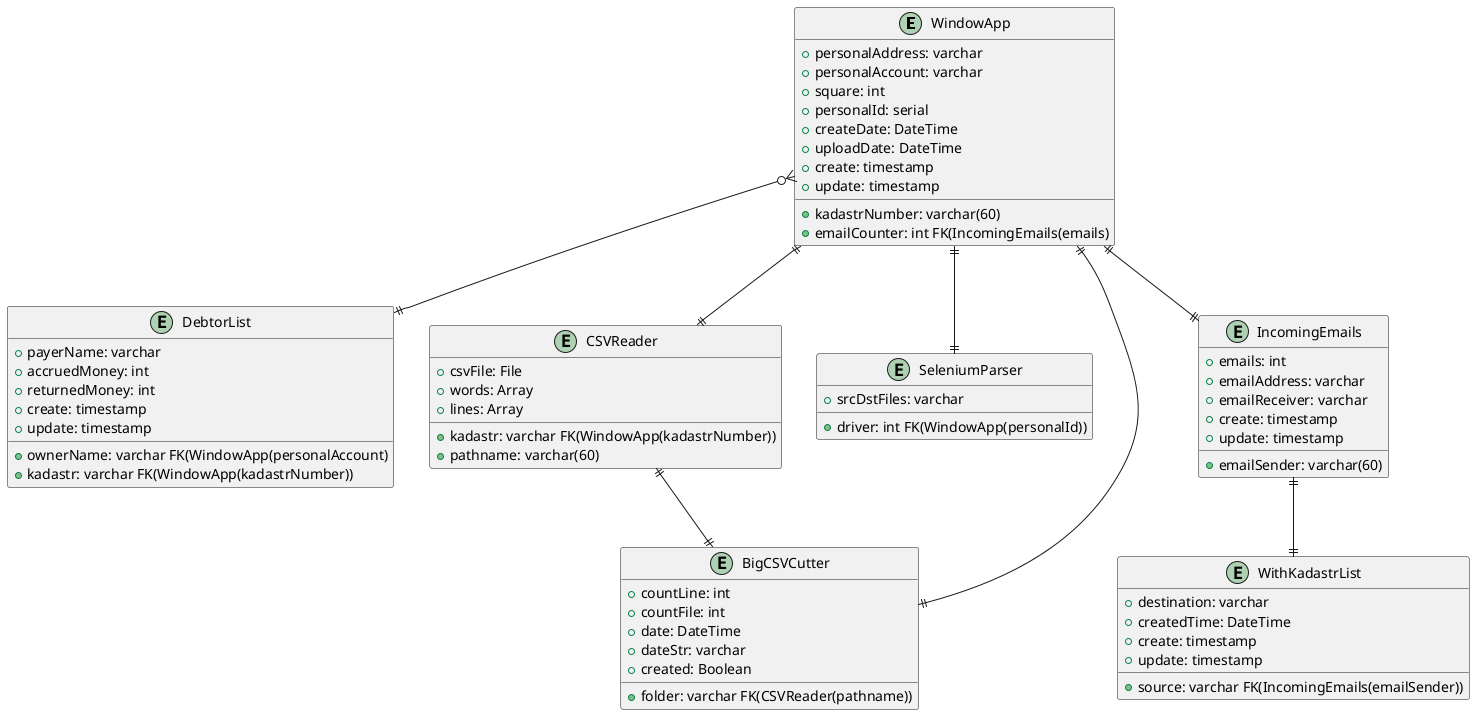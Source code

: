 @startuml

entity WindowApp {
    + kadastrNumber: varchar(60)
    + personalAddress: varchar
    + personalAccount: varchar
    + square: int
    + emailCounter: int FK(IncomingEmails(emails)
    + personalId: serial
    + createDate: DateTime
    + uploadDate: DateTime
    + create: timestamp
    + update: timestamp
}
entity DebtorList{
    + ownerName: varchar FK(WindowApp(personalAccount)
    + payerName: varchar
    + accruedMoney: int
    + returnedMoney: int
    + create: timestamp
    + update: timestamp
    + kadastr: varchar FK(WindowApp(kadastrNumber))

}
entity CSVReader{
+ kadastr: varchar FK(WindowApp(kadastrNumber))
    + pathname: varchar(60)
    + csvFile: File
    + words: Array
    + lines: Array
}
entity SeleniumParser{
   + driver: int FK(WindowApp(personalId))
   + srcDstFiles: varchar
}
entity IncomingEmails{
    + emails: int
    +  emailAddress: varchar
    +  emailSender: varchar(60)
    +  emailReceiver: varchar
    + create: timestamp
    + update: timestamp
}
entity BigCSVCutter{
   +  countLine: int
   +  countFile: int
   +  date: DateTime
   +  dateStr: varchar
   +  folder: varchar FK(CSVReader(pathname))
   +  created: Boolean
}
entity WithKadastrList{
   +  source: varchar FK(IncomingEmails(emailSender))
   + destination: varchar
    +  createdTime: DateTime
    + create: timestamp
    + update: timestamp
}

WindowApp ||--|| SeleniumParser
WindowApp ||--|| CSVReader
WindowApp }o--|| DebtorList
WindowApp ||--|| IncomingEmails
WindowApp ||--|| BigCSVCutter
CSVReader ||--|| BigCSVCutter
IncomingEmails ||--|| WithKadastrList
@enduml